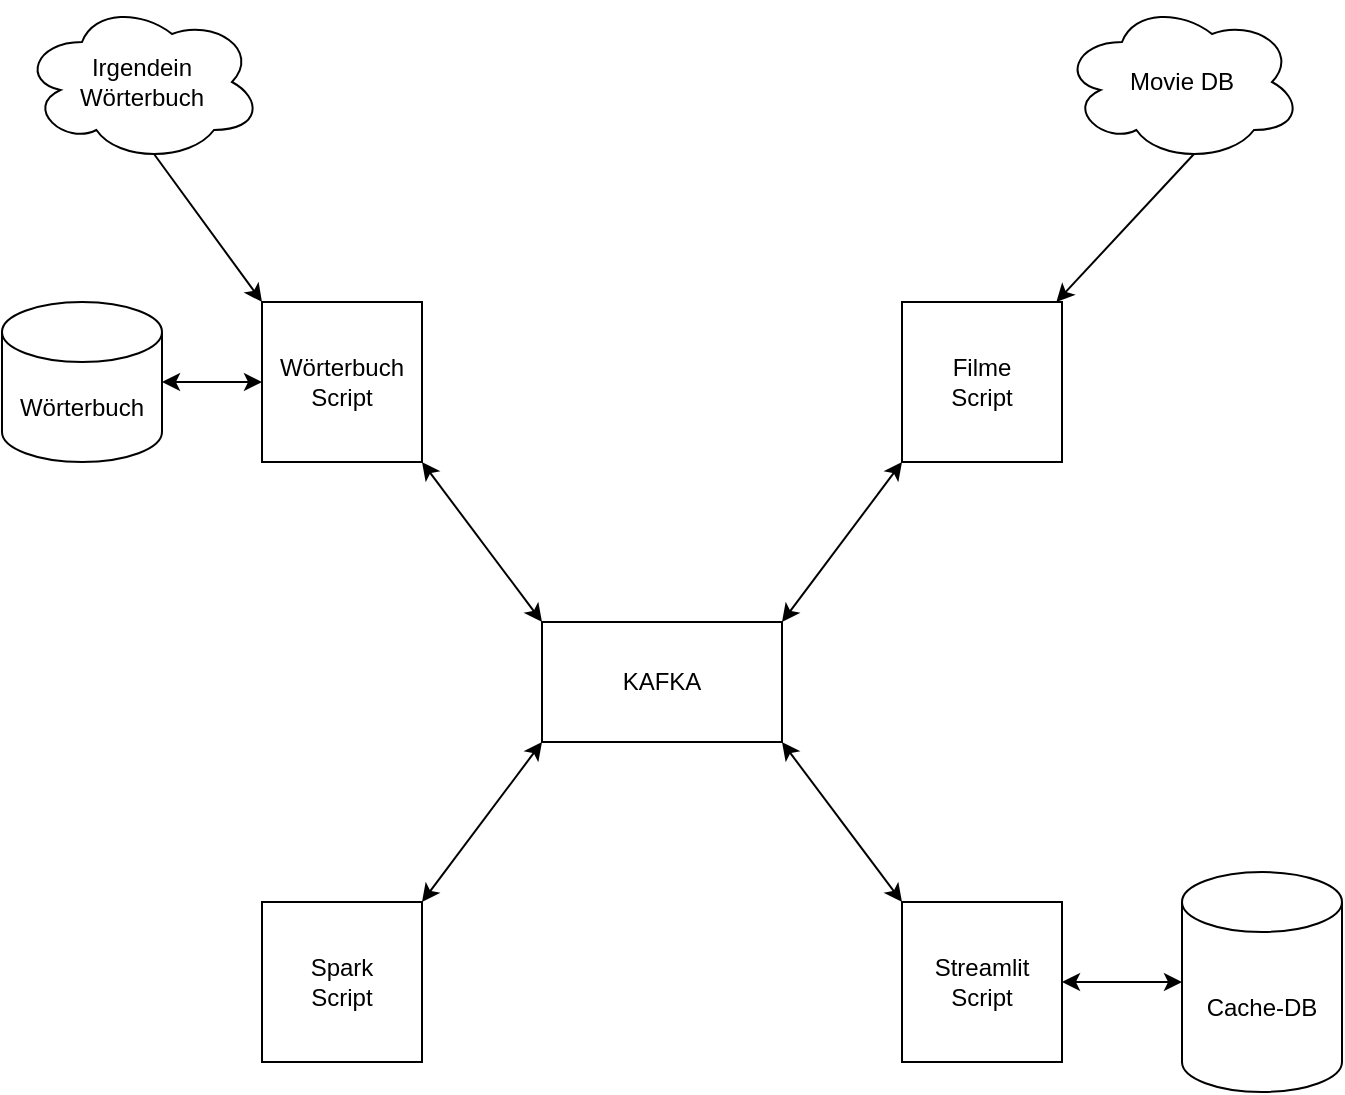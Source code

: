 <mxfile>
    <diagram id="2aBEZsgkq50nXthrJdB2" name="Seite-1">
        <mxGraphModel dx="889" dy="784" grid="1" gridSize="10" guides="1" tooltips="1" connect="1" arrows="1" fold="1" page="1" pageScale="1" pageWidth="827" pageHeight="1169" math="0" shadow="0">
            <root>
                <mxCell id="0"/>
                <mxCell id="1" parent="0"/>
                <mxCell id="eF23hH-yWPIC_45YDkEF-1" value="KAFKA" style="rounded=0;whiteSpace=wrap;html=1;" parent="1" vertex="1">
                    <mxGeometry x="340" y="460" width="120" height="60" as="geometry"/>
                </mxCell>
                <mxCell id="eF23hH-yWPIC_45YDkEF-2" value="Wörterbuch&lt;br&gt;Script" style="whiteSpace=wrap;html=1;aspect=fixed;" parent="1" vertex="1">
                    <mxGeometry x="200" y="300" width="80" height="80" as="geometry"/>
                </mxCell>
                <mxCell id="eF23hH-yWPIC_45YDkEF-3" value="Filme&lt;br&gt;Script" style="whiteSpace=wrap;html=1;aspect=fixed;" parent="1" vertex="1">
                    <mxGeometry x="520" y="300" width="80" height="80" as="geometry"/>
                </mxCell>
                <mxCell id="eF23hH-yWPIC_45YDkEF-4" value="Spark&lt;br&gt;Script" style="whiteSpace=wrap;html=1;aspect=fixed;" parent="1" vertex="1">
                    <mxGeometry x="200" y="600" width="80" height="80" as="geometry"/>
                </mxCell>
                <mxCell id="eF23hH-yWPIC_45YDkEF-5" value="Streamlit&lt;br&gt;Script" style="whiteSpace=wrap;html=1;aspect=fixed;" parent="1" vertex="1">
                    <mxGeometry x="520" y="600" width="80" height="80" as="geometry"/>
                </mxCell>
                <mxCell id="eF23hH-yWPIC_45YDkEF-9" style="edgeStyle=orthogonalEdgeStyle;rounded=0;orthogonalLoop=1;jettySize=auto;html=1;exitX=1;exitY=0.5;exitDx=0;exitDy=0;exitPerimeter=0;entryX=0;entryY=0.5;entryDx=0;entryDy=0;startArrow=classic;startFill=1;" parent="1" source="eF23hH-yWPIC_45YDkEF-6" target="eF23hH-yWPIC_45YDkEF-2" edge="1">
                    <mxGeometry relative="1" as="geometry"/>
                </mxCell>
                <mxCell id="eF23hH-yWPIC_45YDkEF-6" value="Wörterbuch" style="shape=cylinder3;whiteSpace=wrap;html=1;boundedLbl=1;backgroundOutline=1;size=15;" parent="1" vertex="1">
                    <mxGeometry x="70" y="300" width="80" height="80" as="geometry"/>
                </mxCell>
                <mxCell id="eF23hH-yWPIC_45YDkEF-7" value="Cache-DB" style="shape=cylinder3;whiteSpace=wrap;html=1;boundedLbl=1;backgroundOutline=1;size=15;" parent="1" vertex="1">
                    <mxGeometry x="660" y="585" width="80" height="110" as="geometry"/>
                </mxCell>
                <mxCell id="eF23hH-yWPIC_45YDkEF-11" value="" style="endArrow=classic;startArrow=classic;html=1;rounded=0;entryX=0;entryY=1;entryDx=0;entryDy=0;exitX=1;exitY=0;exitDx=0;exitDy=0;" parent="1" source="eF23hH-yWPIC_45YDkEF-1" target="eF23hH-yWPIC_45YDkEF-3" edge="1">
                    <mxGeometry width="50" height="50" relative="1" as="geometry">
                        <mxPoint x="370" y="500" as="sourcePoint"/>
                        <mxPoint x="420" y="450" as="targetPoint"/>
                    </mxGeometry>
                </mxCell>
                <mxCell id="eF23hH-yWPIC_45YDkEF-12" value="" style="endArrow=classic;startArrow=classic;html=1;rounded=0;entryX=0;entryY=0;entryDx=0;entryDy=0;exitX=1;exitY=1;exitDx=0;exitDy=0;" parent="1" source="eF23hH-yWPIC_45YDkEF-1" target="eF23hH-yWPIC_45YDkEF-5" edge="1">
                    <mxGeometry width="50" height="50" relative="1" as="geometry">
                        <mxPoint x="370" y="500" as="sourcePoint"/>
                        <mxPoint x="420" y="450" as="targetPoint"/>
                    </mxGeometry>
                </mxCell>
                <mxCell id="eF23hH-yWPIC_45YDkEF-13" value="" style="endArrow=classic;startArrow=classic;html=1;rounded=0;exitX=1;exitY=0;exitDx=0;exitDy=0;entryX=0;entryY=1;entryDx=0;entryDy=0;" parent="1" source="eF23hH-yWPIC_45YDkEF-4" target="eF23hH-yWPIC_45YDkEF-1" edge="1">
                    <mxGeometry width="50" height="50" relative="1" as="geometry">
                        <mxPoint x="370" y="500" as="sourcePoint"/>
                        <mxPoint x="420" y="450" as="targetPoint"/>
                    </mxGeometry>
                </mxCell>
                <mxCell id="eF23hH-yWPIC_45YDkEF-14" value="" style="endArrow=classic;startArrow=classic;html=1;rounded=0;entryX=1;entryY=1;entryDx=0;entryDy=0;exitX=0;exitY=0;exitDx=0;exitDy=0;" parent="1" source="eF23hH-yWPIC_45YDkEF-1" target="eF23hH-yWPIC_45YDkEF-2" edge="1">
                    <mxGeometry width="50" height="50" relative="1" as="geometry">
                        <mxPoint x="370" y="500" as="sourcePoint"/>
                        <mxPoint x="420" y="450" as="targetPoint"/>
                    </mxGeometry>
                </mxCell>
                <mxCell id="eF23hH-yWPIC_45YDkEF-16" value="" style="endArrow=classic;startArrow=classic;html=1;rounded=0;entryX=1;entryY=0.5;entryDx=0;entryDy=0;exitX=0;exitY=0.5;exitDx=0;exitDy=0;exitPerimeter=0;endFill=1;startFill=1;" parent="1" source="eF23hH-yWPIC_45YDkEF-7" target="eF23hH-yWPIC_45YDkEF-5" edge="1">
                    <mxGeometry width="50" height="50" relative="1" as="geometry">
                        <mxPoint x="370" y="500" as="sourcePoint"/>
                        <mxPoint x="420" y="450" as="targetPoint"/>
                    </mxGeometry>
                </mxCell>
                <mxCell id="eF23hH-yWPIC_45YDkEF-17" value="Irgendein&lt;br&gt;Wörterbuch" style="ellipse;shape=cloud;whiteSpace=wrap;html=1;" parent="1" vertex="1">
                    <mxGeometry x="80" y="150" width="120" height="80" as="geometry"/>
                </mxCell>
                <mxCell id="eF23hH-yWPIC_45YDkEF-18" value="Movie DB" style="ellipse;shape=cloud;whiteSpace=wrap;html=1;" parent="1" vertex="1">
                    <mxGeometry x="600" y="150" width="120" height="80" as="geometry"/>
                </mxCell>
                <mxCell id="eF23hH-yWPIC_45YDkEF-19" value="" style="endArrow=classic;html=1;rounded=0;exitX=0.55;exitY=0.95;exitDx=0;exitDy=0;exitPerimeter=0;entryX=0;entryY=0;entryDx=0;entryDy=0;" parent="1" source="eF23hH-yWPIC_45YDkEF-17" target="eF23hH-yWPIC_45YDkEF-2" edge="1">
                    <mxGeometry width="50" height="50" relative="1" as="geometry">
                        <mxPoint x="370" y="500" as="sourcePoint"/>
                        <mxPoint x="420" y="450" as="targetPoint"/>
                    </mxGeometry>
                </mxCell>
                <mxCell id="eF23hH-yWPIC_45YDkEF-20" value="" style="endArrow=classic;html=1;rounded=0;exitX=0.55;exitY=0.95;exitDx=0;exitDy=0;exitPerimeter=0;" parent="1" source="eF23hH-yWPIC_45YDkEF-18" target="eF23hH-yWPIC_45YDkEF-3" edge="1">
                    <mxGeometry width="50" height="50" relative="1" as="geometry">
                        <mxPoint x="370" y="500" as="sourcePoint"/>
                        <mxPoint x="420" y="450" as="targetPoint"/>
                    </mxGeometry>
                </mxCell>
            </root>
        </mxGraphModel>
    </diagram>
</mxfile>